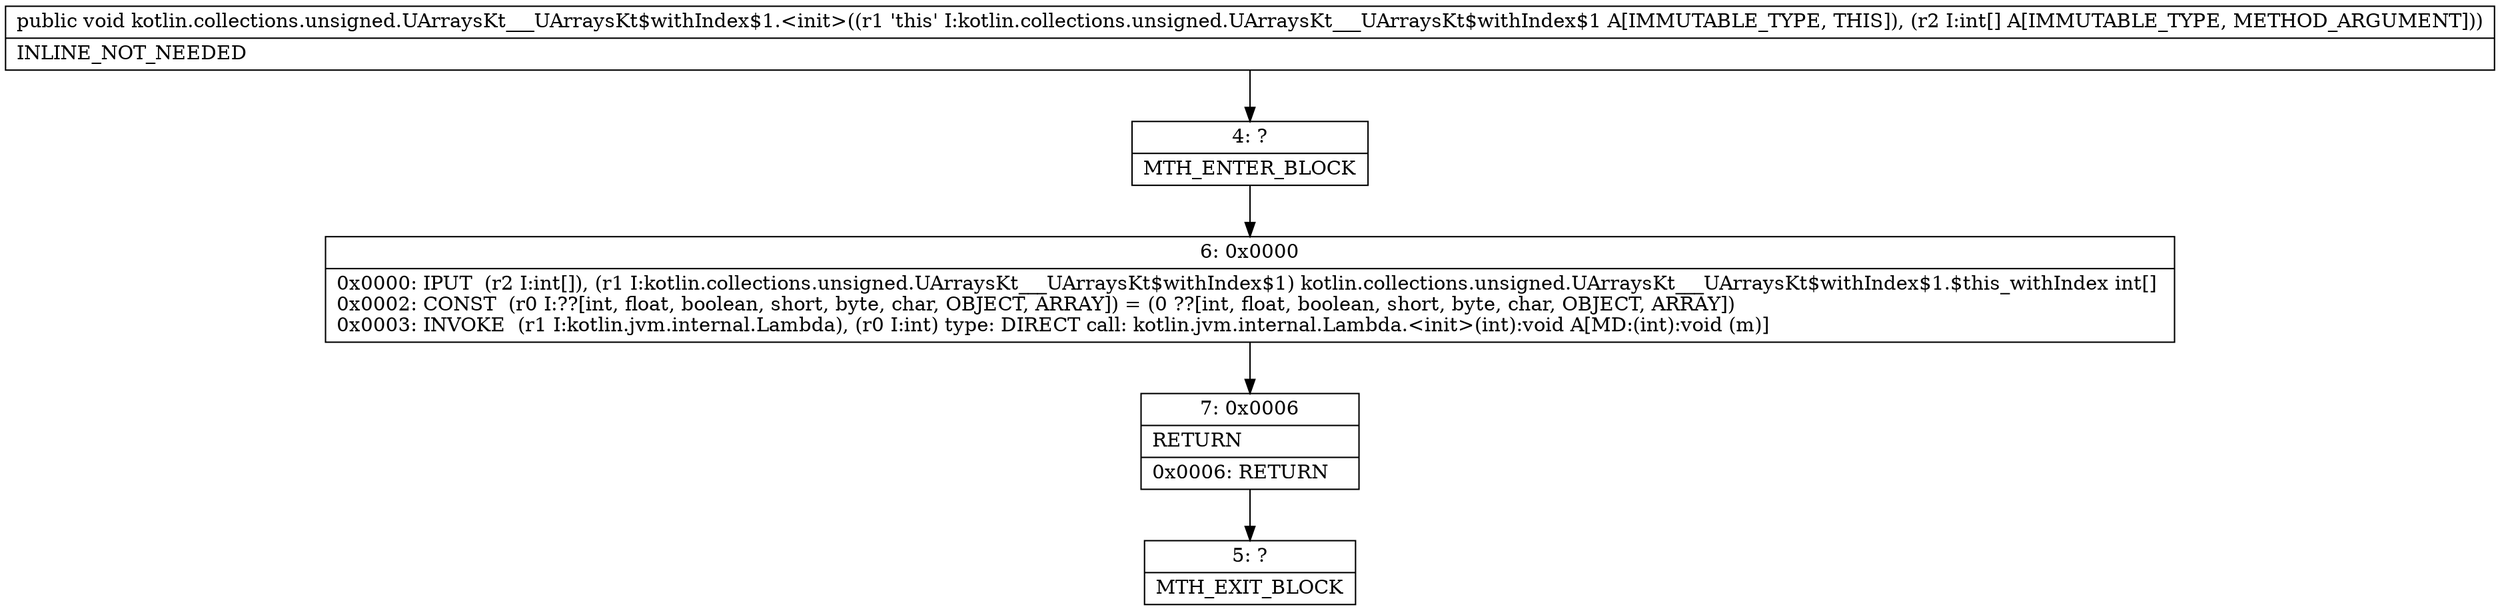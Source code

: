digraph "CFG forkotlin.collections.unsigned.UArraysKt___UArraysKt$withIndex$1.\<init\>([I)V" {
Node_4 [shape=record,label="{4\:\ ?|MTH_ENTER_BLOCK\l}"];
Node_6 [shape=record,label="{6\:\ 0x0000|0x0000: IPUT  (r2 I:int[]), (r1 I:kotlin.collections.unsigned.UArraysKt___UArraysKt$withIndex$1) kotlin.collections.unsigned.UArraysKt___UArraysKt$withIndex$1.$this_withIndex int[] \l0x0002: CONST  (r0 I:??[int, float, boolean, short, byte, char, OBJECT, ARRAY]) = (0 ??[int, float, boolean, short, byte, char, OBJECT, ARRAY]) \l0x0003: INVOKE  (r1 I:kotlin.jvm.internal.Lambda), (r0 I:int) type: DIRECT call: kotlin.jvm.internal.Lambda.\<init\>(int):void A[MD:(int):void (m)]\l}"];
Node_7 [shape=record,label="{7\:\ 0x0006|RETURN\l|0x0006: RETURN   \l}"];
Node_5 [shape=record,label="{5\:\ ?|MTH_EXIT_BLOCK\l}"];
MethodNode[shape=record,label="{public void kotlin.collections.unsigned.UArraysKt___UArraysKt$withIndex$1.\<init\>((r1 'this' I:kotlin.collections.unsigned.UArraysKt___UArraysKt$withIndex$1 A[IMMUTABLE_TYPE, THIS]), (r2 I:int[] A[IMMUTABLE_TYPE, METHOD_ARGUMENT]))  | INLINE_NOT_NEEDED\l}"];
MethodNode -> Node_4;Node_4 -> Node_6;
Node_6 -> Node_7;
Node_7 -> Node_5;
}

